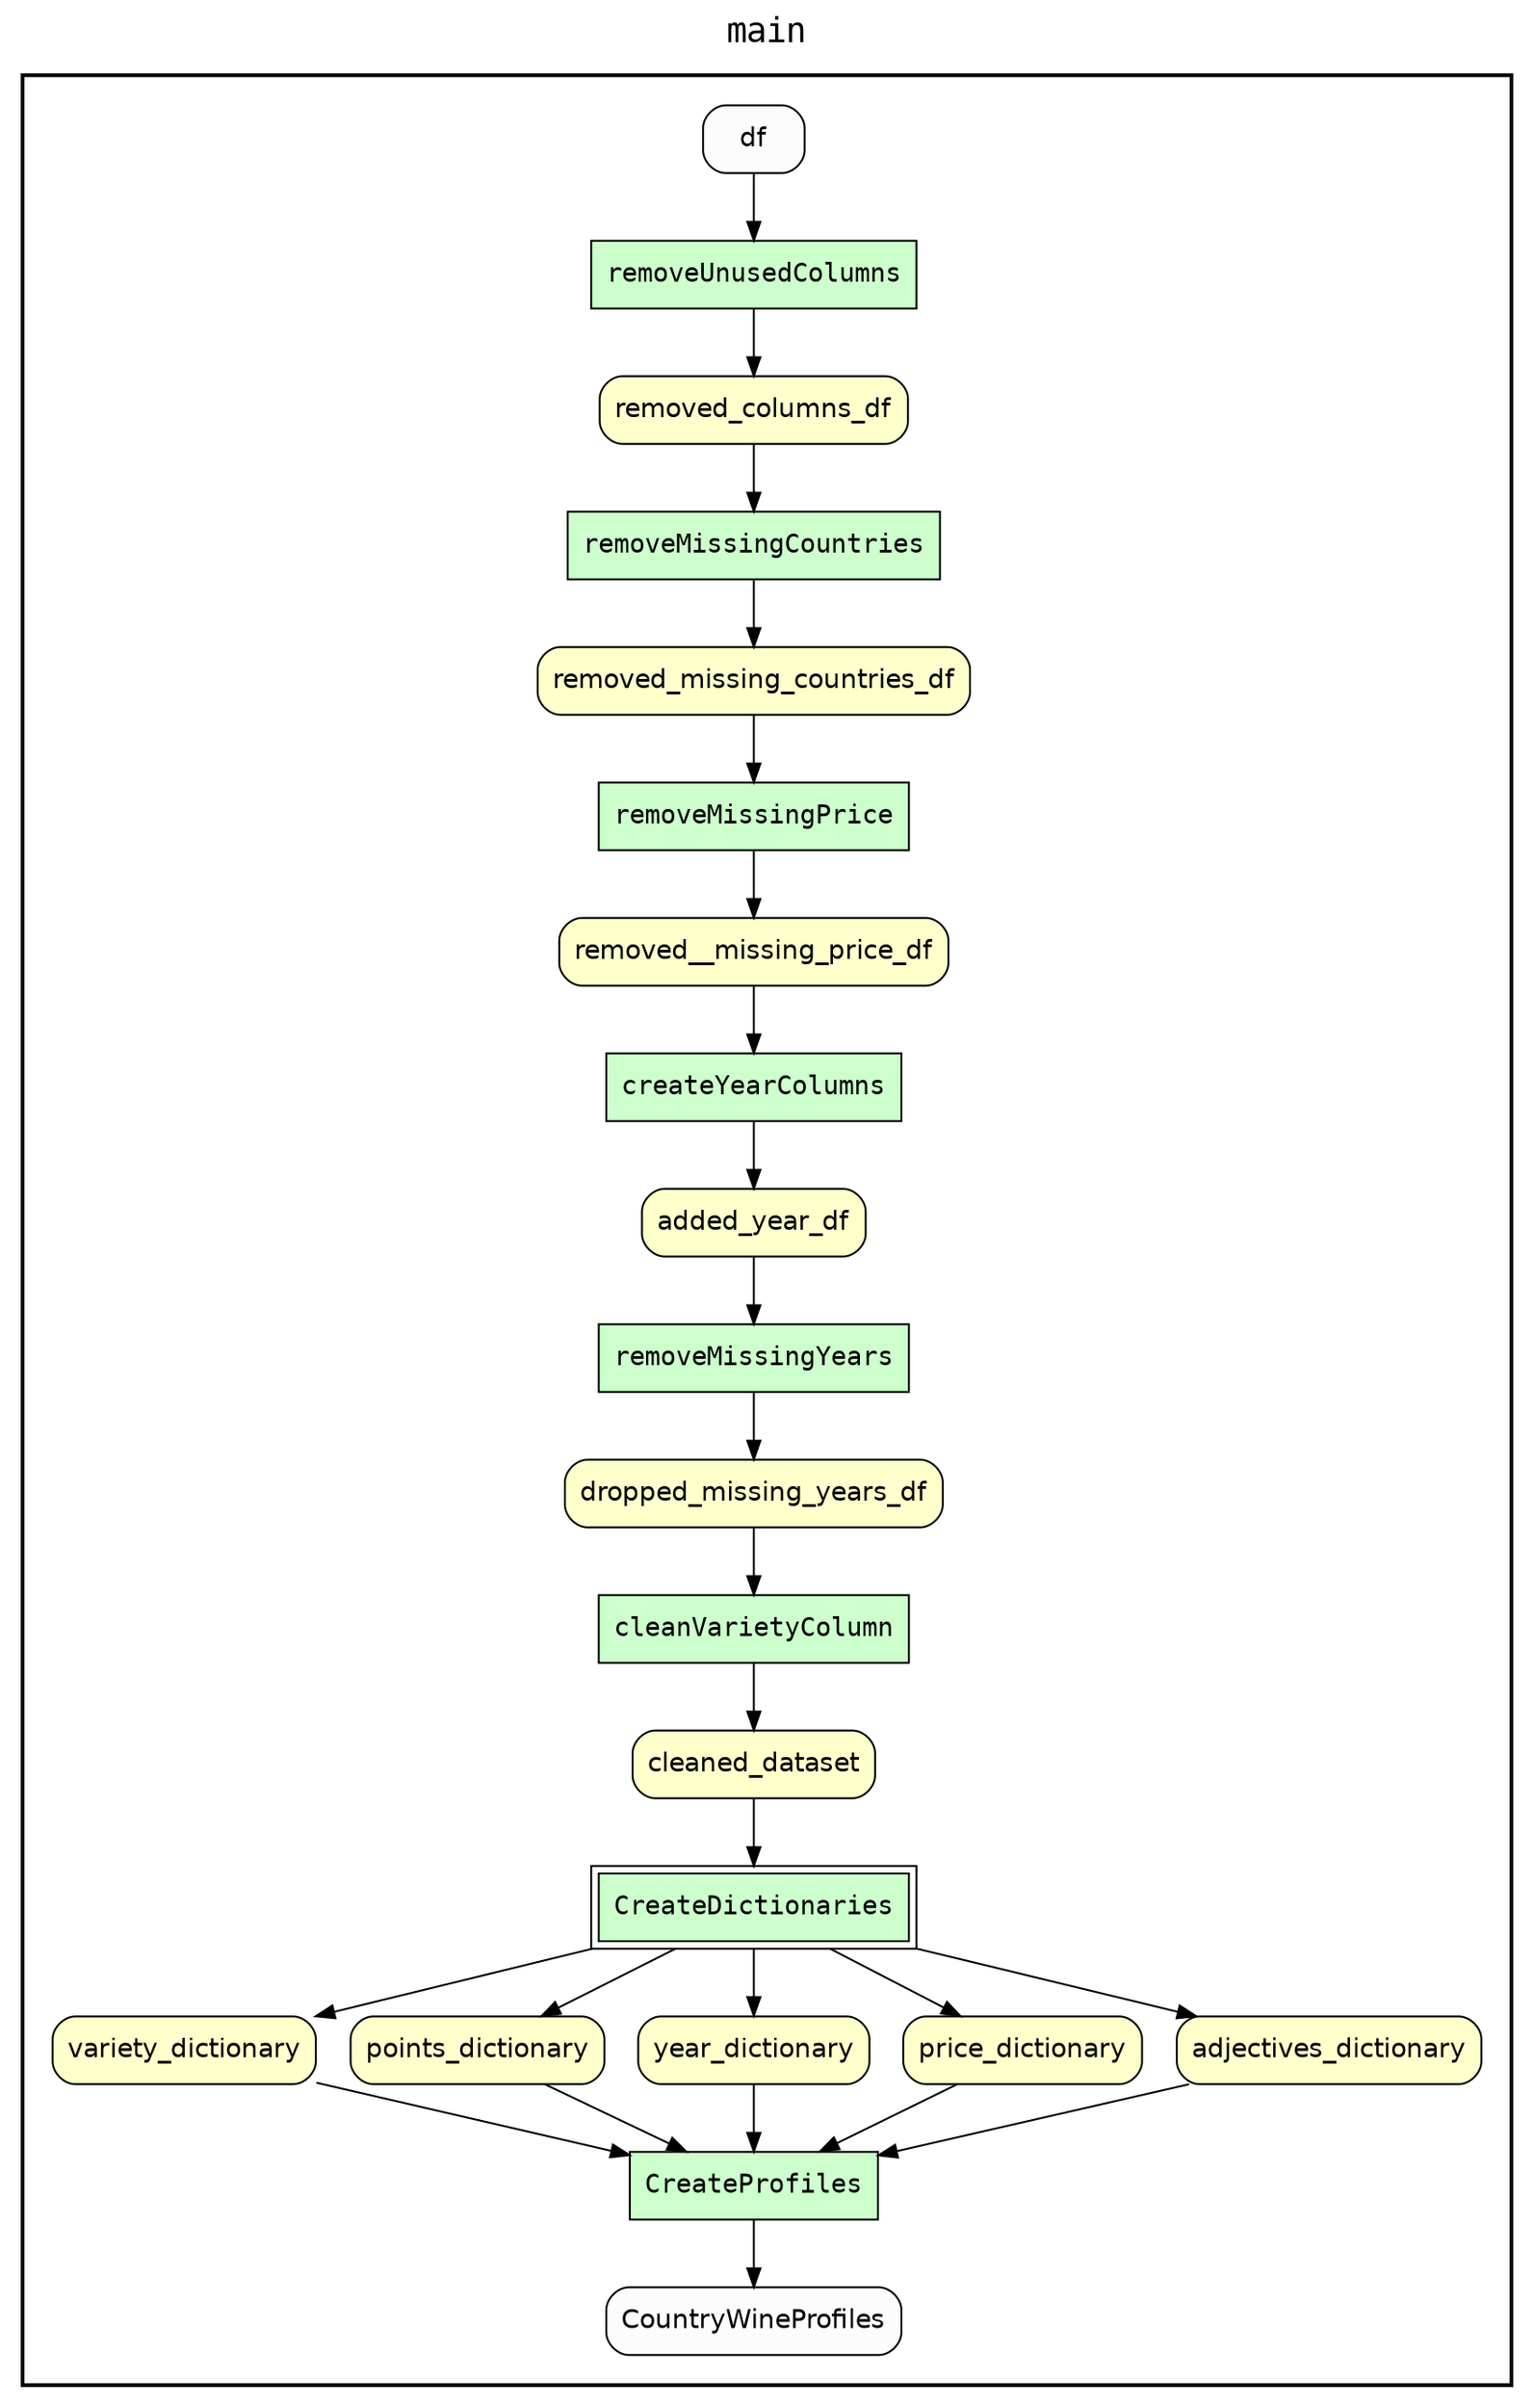 digraph Workflow {
rankdir=TB
fontname=Courier; fontsize=18; labelloc=t
label=main
subgraph cluster_workflow_box_outer { label=""; color=black; penwidth=2
subgraph cluster_workflow_box_inner { label=""; color=white
node[shape=box style=filled fillcolor="#CCFFCC" peripheries=1 fontname=Courier]
removeUnusedColumns
removeMissingCountries
removeMissingPrice
createYearColumns
removeMissingYears
cleanVarietyColumn
CreateProfiles
node[shape=box style=filled fillcolor="#CCFFCC" peripheries=2 fontname=Courier]
CreateDictionaries
node[shape=box style="rounded,filled" fillcolor="#FFFFCC" peripheries=1 fontname=Helvetica]
removed_columns_df
removed_missing_countries_df
removed__missing_price_df
added_year_df
dropped_missing_years_df
cleaned_dataset
variety_dictionary
points_dictionary
year_dictionary
price_dictionary
adjectives_dictionary
node[shape=box style="rounded,filled" fillcolor="#FCFCFC" peripheries=1 fontname=Helvetica]
removeUnusedColumns -> removed_columns_df
df -> removeUnusedColumns
removeMissingCountries -> removed_missing_countries_df
removed_columns_df -> removeMissingCountries
removeMissingPrice -> removed__missing_price_df
removed_missing_countries_df -> removeMissingPrice
createYearColumns -> added_year_df
removed__missing_price_df -> createYearColumns
removeMissingYears -> dropped_missing_years_df
added_year_df -> removeMissingYears
cleanVarietyColumn -> cleaned_dataset
dropped_missing_years_df -> cleanVarietyColumn
CreateDictionaries -> variety_dictionary
CreateDictionaries -> points_dictionary
CreateDictionaries -> year_dictionary
CreateDictionaries -> price_dictionary
CreateDictionaries -> adjectives_dictionary
cleaned_dataset -> CreateDictionaries
CreateProfiles -> CountryWineProfiles
variety_dictionary -> CreateProfiles
points_dictionary -> CreateProfiles
year_dictionary -> CreateProfiles
price_dictionary -> CreateProfiles
adjectives_dictionary -> CreateProfiles
}}
}
